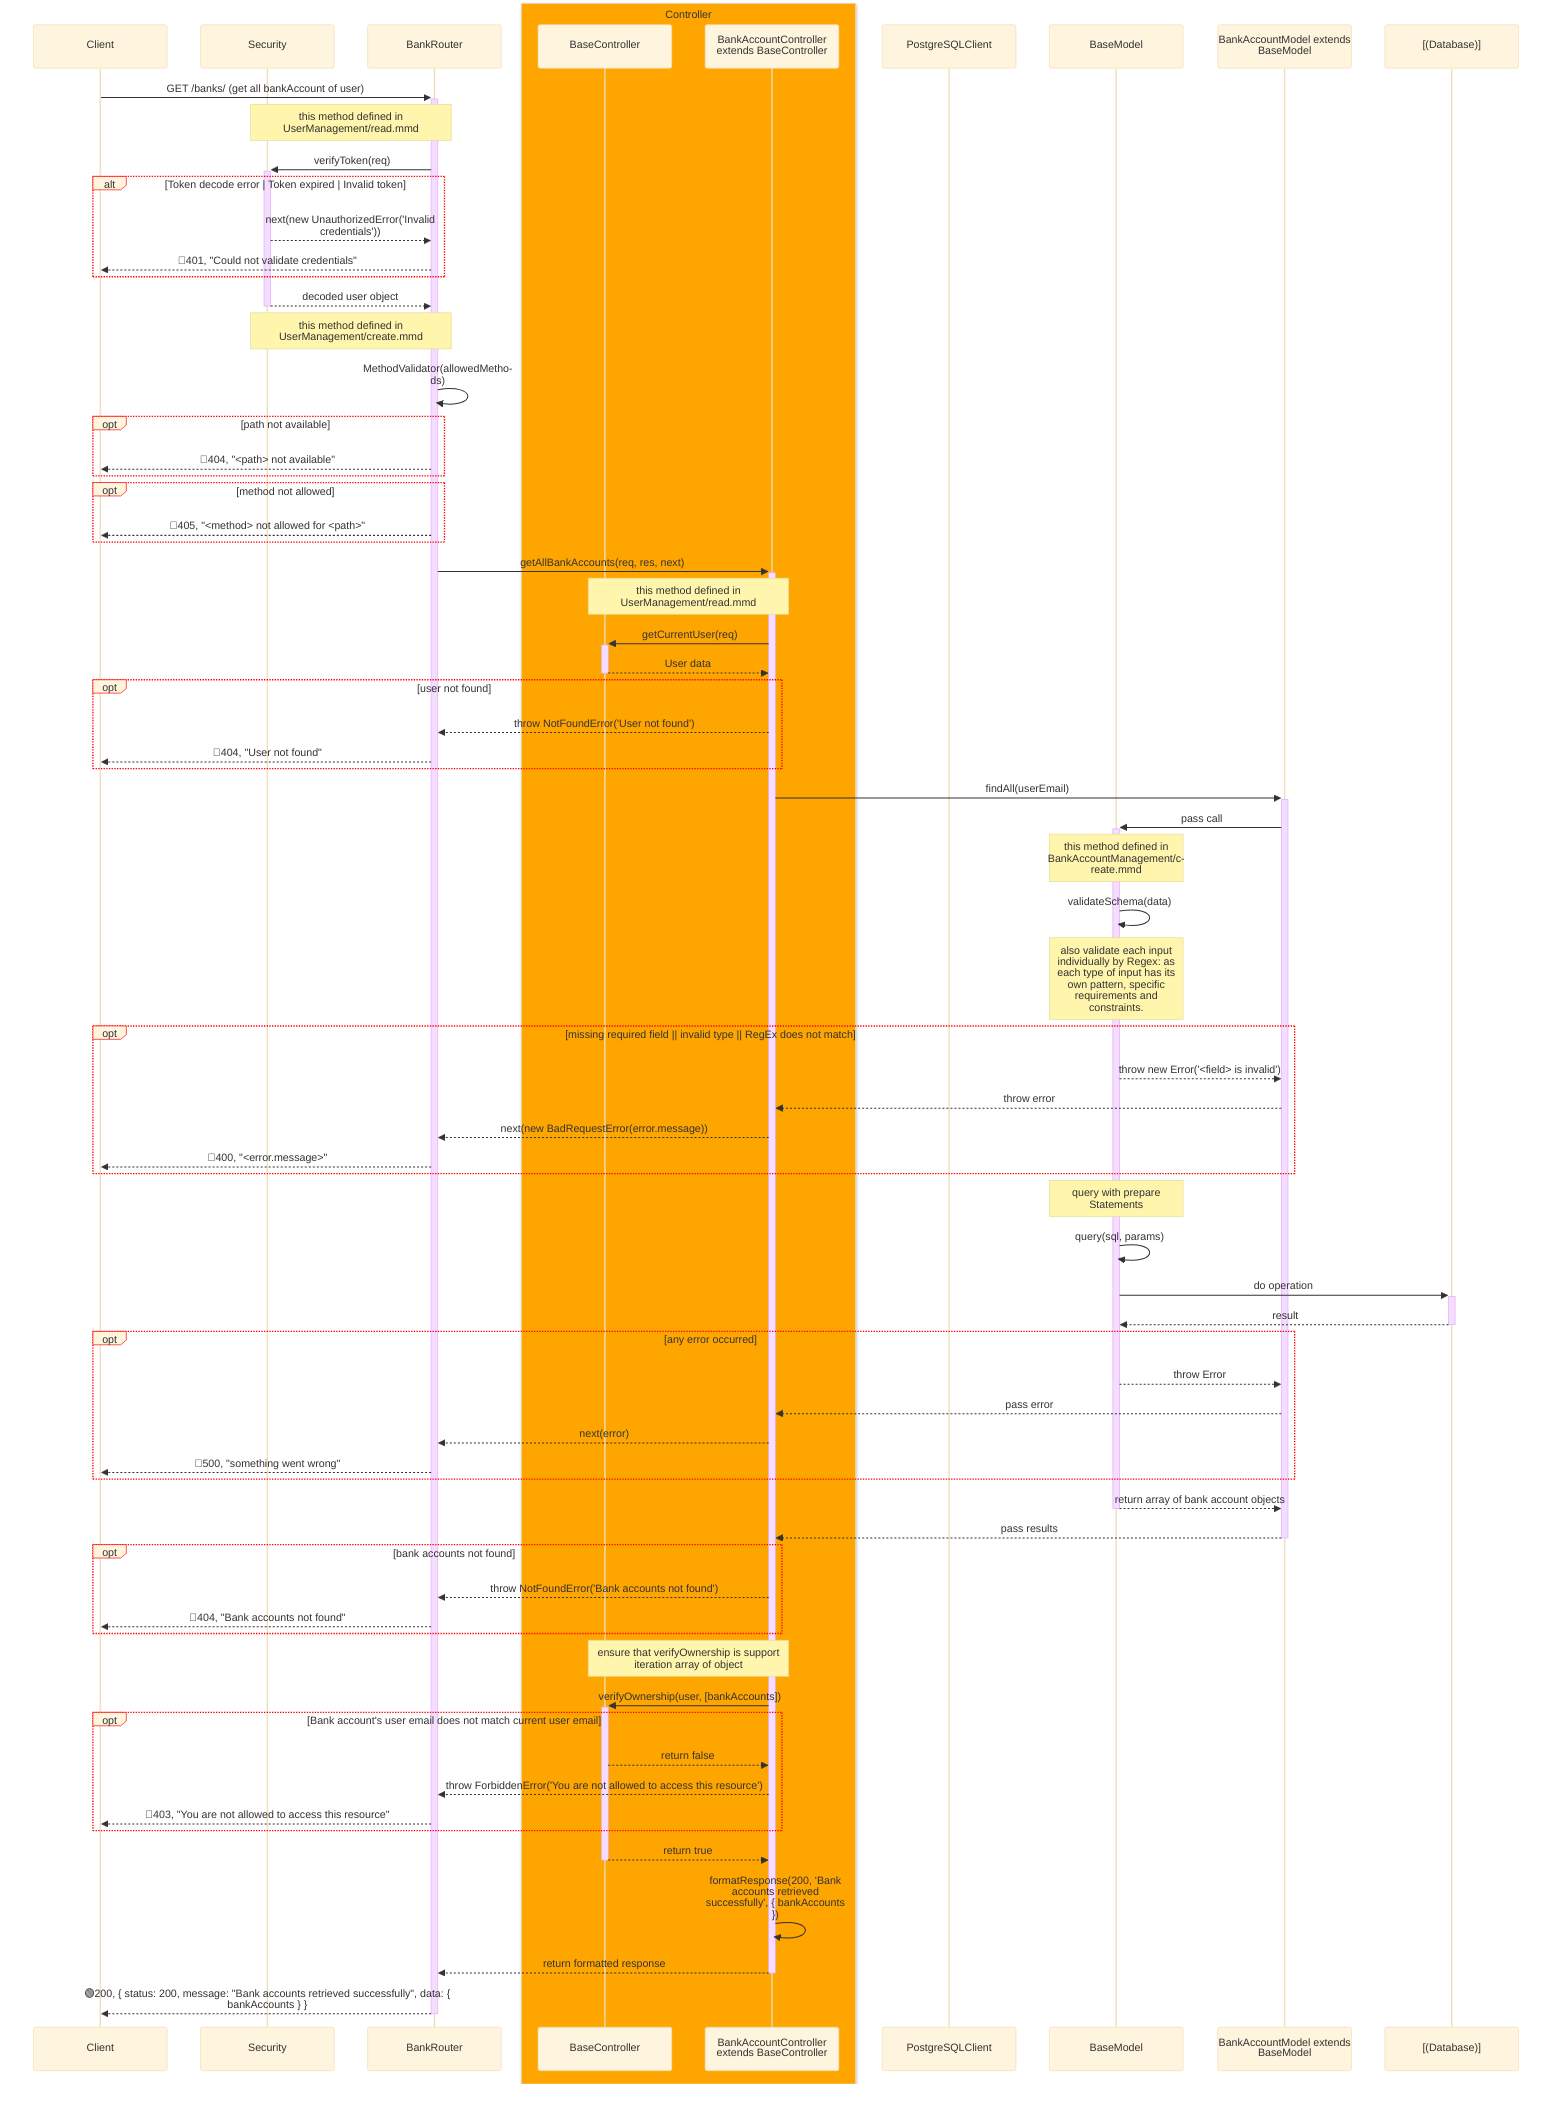 %%{
    init: {
        "theme":"base",
        "themeVariables": {
            'labelBoxBorderColor': '#ff0000'
        },
        "sequence": { 
            "wrap": true, 
            "width": 200 
        } 
    }
}%%
sequenceDiagram
    participant Client
    participant Sec as Security
    participant Router as BankRouter
    box orange Controller
        participant BaseCont as BaseController
        participant Cont as BankAccountController extends BaseController
    end
    participant PGClient as PostgreSQLClient
    participant BaseModel as BaseModel 
    participant Model as BankAccountModel extends BaseModel
    participant DB as [(Database)]

    Client->>+Router: GET /banks/ (get all bankAccount of user)
    Note over Sec, Router: this method defined in UserManagement/read.mmd
    Router->>+Sec: verifyToken(req)
    alt Token decode error | Token expired | Invalid token
        Sec-->>Router: next(new UnauthorizedError('Invalid credentials'))
        Router-->>Client: 🔴401, "Could not validate credentials"
    end
    Sec-->>-Router: decoded user object 

    Note over Sec, Router: this method defined in UserManagement/create.mmd
    Router->>Router: MethodValidator(allowedMethods)
    opt path not available
        Router-->>Client: 🔴404, "<path> not available"
    end
    opt method not allowed
        Router-->>Client: 🔴405, "<method> not allowed for <path>"
    end
    Router->>+Cont: getAllBankAccounts(req, res, next)
    Note over Cont, BaseCont: this method defined in UserManagement/read.mmd
    Cont->>+BaseCont: getCurrentUser(req)
    BaseCont-->>-Cont: User data

    opt user not found
        Cont-->>Router: throw NotFoundError('User not found')
        Router-->>Client: 🔴404, "User not found"
    end

    Cont->>+Model: findAll(userEmail)
    Model->>+BaseModel: pass call
    Note over BaseModel: this method defined in BankAccountManagement/create.mmd
    BaseModel->>BaseModel: validateSchema(data) 
    Note over BaseModel: also validate each input individually by Regex: as each type of input has its own pattern, specific requirements and constraints.
    opt missing required field || invalid type || RegEx does not match
        BaseModel-->>Model: throw new Error('<field> is invalid')
        Model-->>Cont: throw error
        Cont-->>Router: next(new BadRequestError(error.message))
        Router-->>Client: 🔴400, "<error.message>"
    end
    Note over BaseModel: query with prepare Statements
    BaseModel->>BaseModel: query(sql, params)
    BaseModel->>+DB: do operation
    DB-->>-BaseModel: result
    opt any error occurred
        BaseModel-->>Model: throw Error
        Model-->>Cont: pass error
        Cont-->>Router: next(error)
        Router-->>Client: 🔴500, "something went wrong"
    end
    BaseModel-->>-Model: return array of bank account objects
    Model-->>-Cont: pass results

    opt bank accounts not found
        Cont-->>Router: throw NotFoundError('Bank accounts not found')
        Router-->>Client: 🔴404, "Bank accounts not found"
    end

    Note over Cont, BaseCont: ensure that verifyOwnership is support iteration array of object
    Cont->>+BaseCont: verifyOwnership(user, [bankAccounts])
    opt Bank account's user email does not match current user email
        BaseCont-->>Cont: return false
        Cont-->>Router: throw ForbiddenError('You are not allowed to access this resource')
        Router-->>Client: 🔴403, "You are not allowed to access this resource"
    end
    BaseCont-->>-Cont: return true

    Cont->>Cont: formatResponse(200, 'Bank accounts retrieved successfully', { bankAccounts })
    Cont-->>-Router: return formatted response
    Router-->>-Client: 🟢200, { status: 200, message: "Bank accounts retrieved successfully", data: { bankAccounts } }
